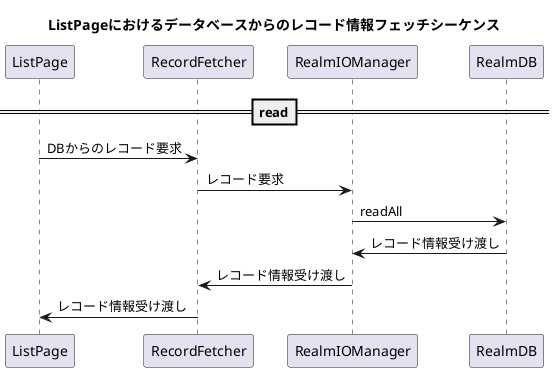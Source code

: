 @startuml

title ListPageにおけるデータベースからのレコード情報フェッチシーケンス

==read==

ListPage -> RecordFetcher : DBからのレコード要求
RecordFetcher -> RealmIOManager : レコード要求
RealmIOManager -> RealmDB : readAll

RealmDB -> RealmIOManager : レコード情報受け渡し
RealmIOManager -> RecordFetcher : レコード情報受け渡し
RecordFetcher -> ListPage : レコード情報受け渡し


@enduml